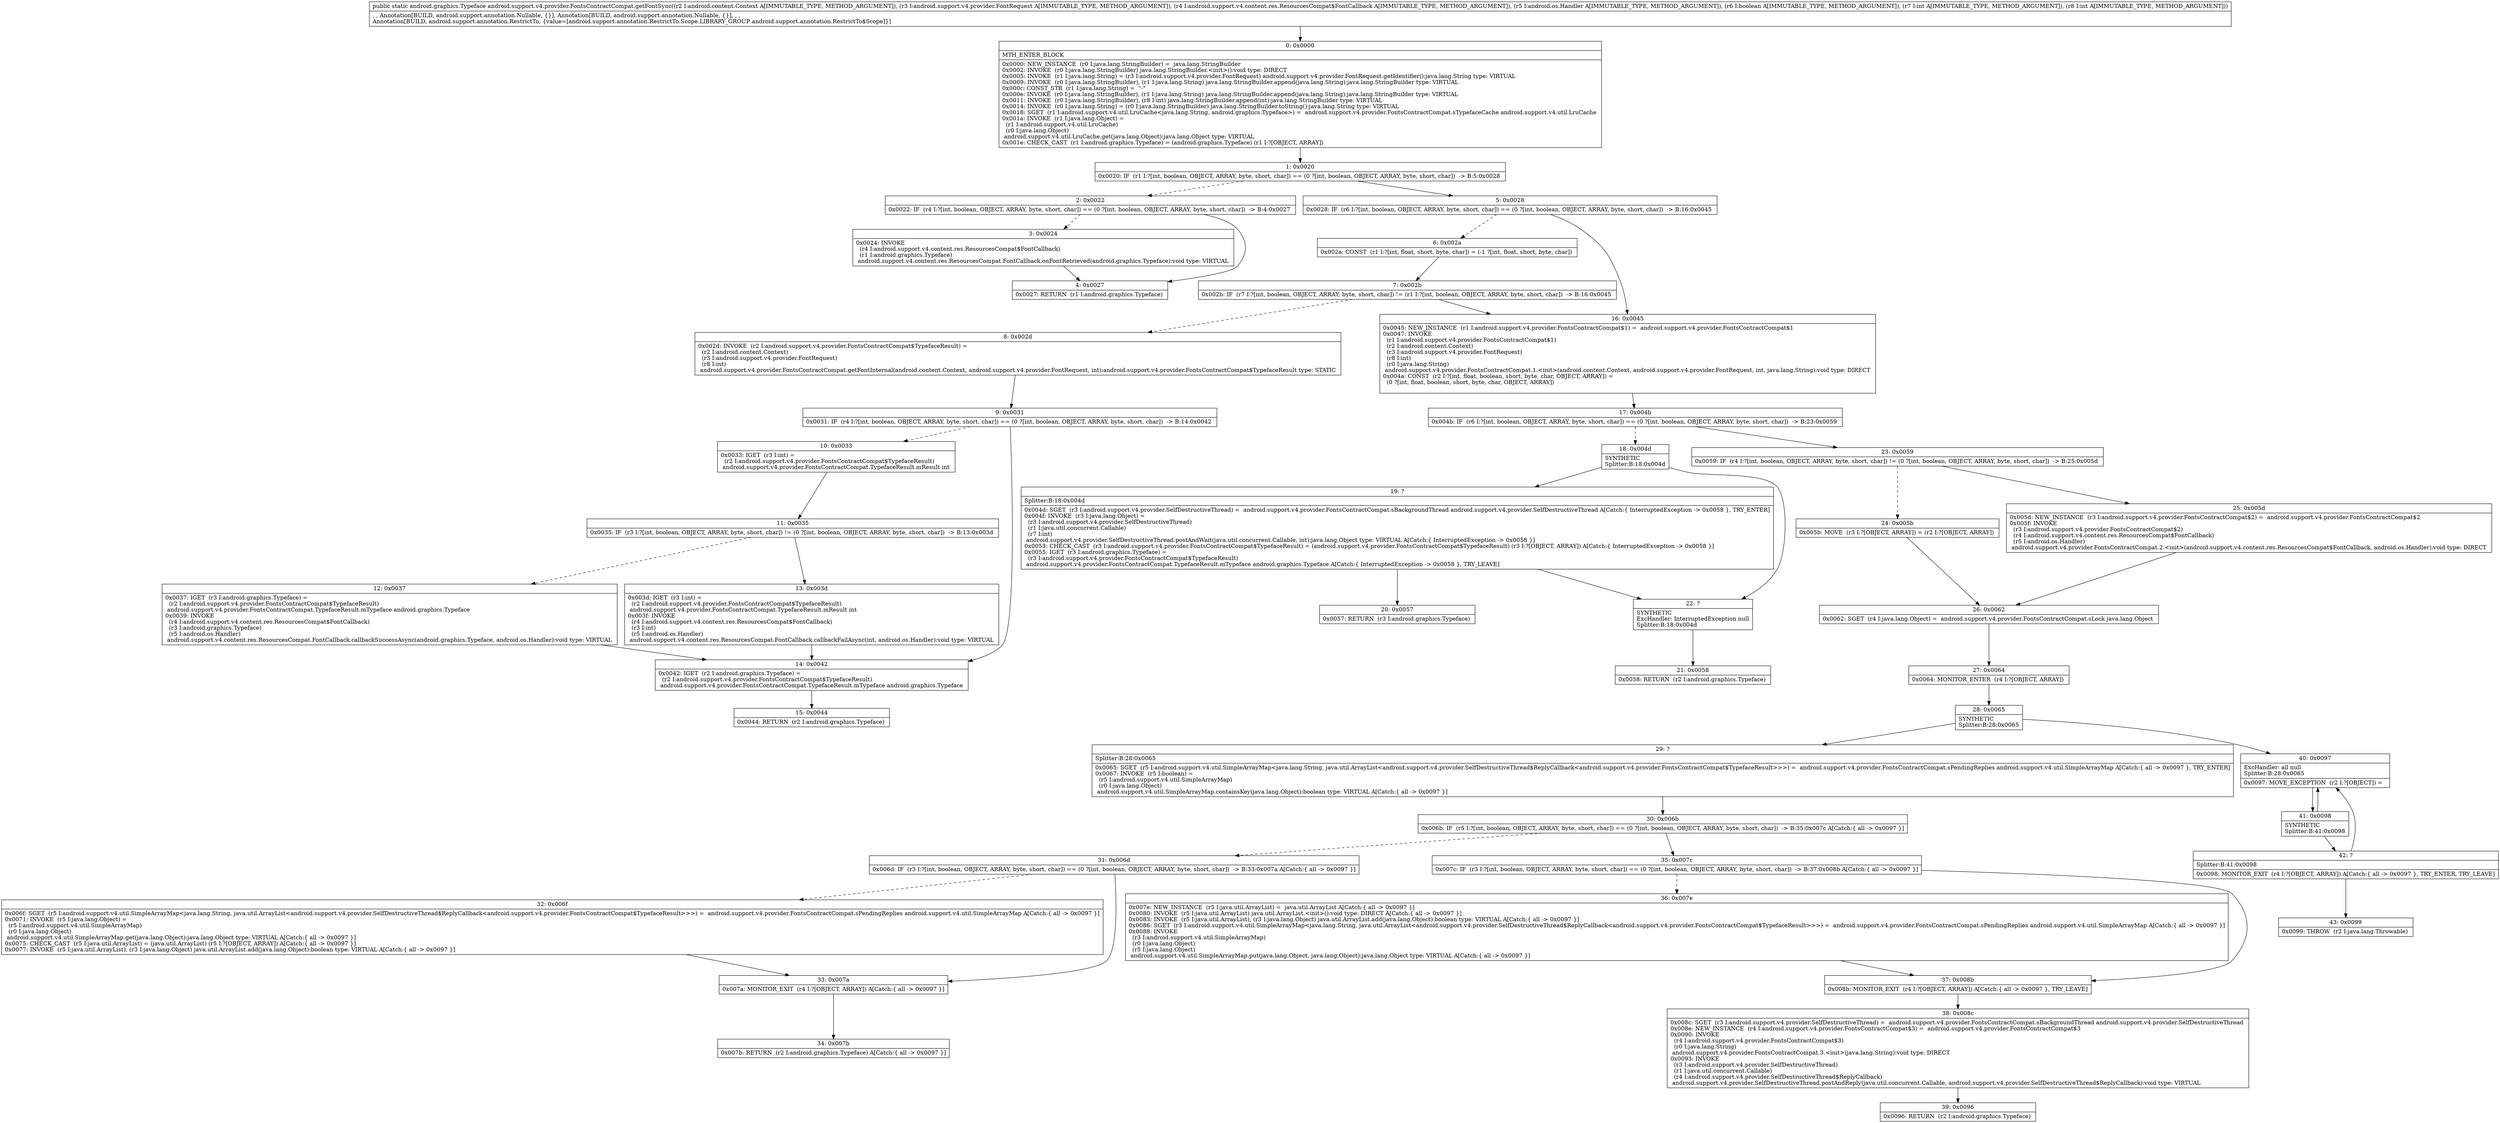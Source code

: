 digraph "CFG forandroid.support.v4.provider.FontsContractCompat.getFontSync(Landroid\/content\/Context;Landroid\/support\/v4\/provider\/FontRequest;Landroid\/support\/v4\/content\/res\/ResourcesCompat$FontCallback;Landroid\/os\/Handler;ZII)Landroid\/graphics\/Typeface;" {
Node_0 [shape=record,label="{0\:\ 0x0000|MTH_ENTER_BLOCK\l|0x0000: NEW_INSTANCE  (r0 I:java.lang.StringBuilder) =  java.lang.StringBuilder \l0x0002: INVOKE  (r0 I:java.lang.StringBuilder) java.lang.StringBuilder.\<init\>():void type: DIRECT \l0x0005: INVOKE  (r1 I:java.lang.String) = (r3 I:android.support.v4.provider.FontRequest) android.support.v4.provider.FontRequest.getIdentifier():java.lang.String type: VIRTUAL \l0x0009: INVOKE  (r0 I:java.lang.StringBuilder), (r1 I:java.lang.String) java.lang.StringBuilder.append(java.lang.String):java.lang.StringBuilder type: VIRTUAL \l0x000c: CONST_STR  (r1 I:java.lang.String) =  \"\-\" \l0x000e: INVOKE  (r0 I:java.lang.StringBuilder), (r1 I:java.lang.String) java.lang.StringBuilder.append(java.lang.String):java.lang.StringBuilder type: VIRTUAL \l0x0011: INVOKE  (r0 I:java.lang.StringBuilder), (r8 I:int) java.lang.StringBuilder.append(int):java.lang.StringBuilder type: VIRTUAL \l0x0014: INVOKE  (r0 I:java.lang.String) = (r0 I:java.lang.StringBuilder) java.lang.StringBuilder.toString():java.lang.String type: VIRTUAL \l0x0018: SGET  (r1 I:android.support.v4.util.LruCache\<java.lang.String, android.graphics.Typeface\>) =  android.support.v4.provider.FontsContractCompat.sTypefaceCache android.support.v4.util.LruCache \l0x001a: INVOKE  (r1 I:java.lang.Object) = \l  (r1 I:android.support.v4.util.LruCache)\l  (r0 I:java.lang.Object)\l android.support.v4.util.LruCache.get(java.lang.Object):java.lang.Object type: VIRTUAL \l0x001e: CHECK_CAST  (r1 I:android.graphics.Typeface) = (android.graphics.Typeface) (r1 I:?[OBJECT, ARRAY]) \l}"];
Node_1 [shape=record,label="{1\:\ 0x0020|0x0020: IF  (r1 I:?[int, boolean, OBJECT, ARRAY, byte, short, char]) == (0 ?[int, boolean, OBJECT, ARRAY, byte, short, char])  \-\> B:5:0x0028 \l}"];
Node_2 [shape=record,label="{2\:\ 0x0022|0x0022: IF  (r4 I:?[int, boolean, OBJECT, ARRAY, byte, short, char]) == (0 ?[int, boolean, OBJECT, ARRAY, byte, short, char])  \-\> B:4:0x0027 \l}"];
Node_3 [shape=record,label="{3\:\ 0x0024|0x0024: INVOKE  \l  (r4 I:android.support.v4.content.res.ResourcesCompat$FontCallback)\l  (r1 I:android.graphics.Typeface)\l android.support.v4.content.res.ResourcesCompat.FontCallback.onFontRetrieved(android.graphics.Typeface):void type: VIRTUAL \l}"];
Node_4 [shape=record,label="{4\:\ 0x0027|0x0027: RETURN  (r1 I:android.graphics.Typeface) \l}"];
Node_5 [shape=record,label="{5\:\ 0x0028|0x0028: IF  (r6 I:?[int, boolean, OBJECT, ARRAY, byte, short, char]) == (0 ?[int, boolean, OBJECT, ARRAY, byte, short, char])  \-\> B:16:0x0045 \l}"];
Node_6 [shape=record,label="{6\:\ 0x002a|0x002a: CONST  (r1 I:?[int, float, short, byte, char]) = (\-1 ?[int, float, short, byte, char]) \l}"];
Node_7 [shape=record,label="{7\:\ 0x002b|0x002b: IF  (r7 I:?[int, boolean, OBJECT, ARRAY, byte, short, char]) != (r1 I:?[int, boolean, OBJECT, ARRAY, byte, short, char])  \-\> B:16:0x0045 \l}"];
Node_8 [shape=record,label="{8\:\ 0x002d|0x002d: INVOKE  (r2 I:android.support.v4.provider.FontsContractCompat$TypefaceResult) = \l  (r2 I:android.content.Context)\l  (r3 I:android.support.v4.provider.FontRequest)\l  (r8 I:int)\l android.support.v4.provider.FontsContractCompat.getFontInternal(android.content.Context, android.support.v4.provider.FontRequest, int):android.support.v4.provider.FontsContractCompat$TypefaceResult type: STATIC \l}"];
Node_9 [shape=record,label="{9\:\ 0x0031|0x0031: IF  (r4 I:?[int, boolean, OBJECT, ARRAY, byte, short, char]) == (0 ?[int, boolean, OBJECT, ARRAY, byte, short, char])  \-\> B:14:0x0042 \l}"];
Node_10 [shape=record,label="{10\:\ 0x0033|0x0033: IGET  (r3 I:int) = \l  (r2 I:android.support.v4.provider.FontsContractCompat$TypefaceResult)\l android.support.v4.provider.FontsContractCompat.TypefaceResult.mResult int \l}"];
Node_11 [shape=record,label="{11\:\ 0x0035|0x0035: IF  (r3 I:?[int, boolean, OBJECT, ARRAY, byte, short, char]) != (0 ?[int, boolean, OBJECT, ARRAY, byte, short, char])  \-\> B:13:0x003d \l}"];
Node_12 [shape=record,label="{12\:\ 0x0037|0x0037: IGET  (r3 I:android.graphics.Typeface) = \l  (r2 I:android.support.v4.provider.FontsContractCompat$TypefaceResult)\l android.support.v4.provider.FontsContractCompat.TypefaceResult.mTypeface android.graphics.Typeface \l0x0039: INVOKE  \l  (r4 I:android.support.v4.content.res.ResourcesCompat$FontCallback)\l  (r3 I:android.graphics.Typeface)\l  (r5 I:android.os.Handler)\l android.support.v4.content.res.ResourcesCompat.FontCallback.callbackSuccessAsync(android.graphics.Typeface, android.os.Handler):void type: VIRTUAL \l}"];
Node_13 [shape=record,label="{13\:\ 0x003d|0x003d: IGET  (r3 I:int) = \l  (r2 I:android.support.v4.provider.FontsContractCompat$TypefaceResult)\l android.support.v4.provider.FontsContractCompat.TypefaceResult.mResult int \l0x003f: INVOKE  \l  (r4 I:android.support.v4.content.res.ResourcesCompat$FontCallback)\l  (r3 I:int)\l  (r5 I:android.os.Handler)\l android.support.v4.content.res.ResourcesCompat.FontCallback.callbackFailAsync(int, android.os.Handler):void type: VIRTUAL \l}"];
Node_14 [shape=record,label="{14\:\ 0x0042|0x0042: IGET  (r2 I:android.graphics.Typeface) = \l  (r2 I:android.support.v4.provider.FontsContractCompat$TypefaceResult)\l android.support.v4.provider.FontsContractCompat.TypefaceResult.mTypeface android.graphics.Typeface \l}"];
Node_15 [shape=record,label="{15\:\ 0x0044|0x0044: RETURN  (r2 I:android.graphics.Typeface) \l}"];
Node_16 [shape=record,label="{16\:\ 0x0045|0x0045: NEW_INSTANCE  (r1 I:android.support.v4.provider.FontsContractCompat$1) =  android.support.v4.provider.FontsContractCompat$1 \l0x0047: INVOKE  \l  (r1 I:android.support.v4.provider.FontsContractCompat$1)\l  (r2 I:android.content.Context)\l  (r3 I:android.support.v4.provider.FontRequest)\l  (r8 I:int)\l  (r0 I:java.lang.String)\l android.support.v4.provider.FontsContractCompat.1.\<init\>(android.content.Context, android.support.v4.provider.FontRequest, int, java.lang.String):void type: DIRECT \l0x004a: CONST  (r2 I:?[int, float, boolean, short, byte, char, OBJECT, ARRAY]) = \l  (0 ?[int, float, boolean, short, byte, char, OBJECT, ARRAY])\l \l}"];
Node_17 [shape=record,label="{17\:\ 0x004b|0x004b: IF  (r6 I:?[int, boolean, OBJECT, ARRAY, byte, short, char]) == (0 ?[int, boolean, OBJECT, ARRAY, byte, short, char])  \-\> B:23:0x0059 \l}"];
Node_18 [shape=record,label="{18\:\ 0x004d|SYNTHETIC\lSplitter:B:18:0x004d\l}"];
Node_19 [shape=record,label="{19\:\ ?|Splitter:B:18:0x004d\l|0x004d: SGET  (r3 I:android.support.v4.provider.SelfDestructiveThread) =  android.support.v4.provider.FontsContractCompat.sBackgroundThread android.support.v4.provider.SelfDestructiveThread A[Catch:\{ InterruptedException \-\> 0x0058 \}, TRY_ENTER]\l0x004f: INVOKE  (r3 I:java.lang.Object) = \l  (r3 I:android.support.v4.provider.SelfDestructiveThread)\l  (r1 I:java.util.concurrent.Callable)\l  (r7 I:int)\l android.support.v4.provider.SelfDestructiveThread.postAndWait(java.util.concurrent.Callable, int):java.lang.Object type: VIRTUAL A[Catch:\{ InterruptedException \-\> 0x0058 \}]\l0x0053: CHECK_CAST  (r3 I:android.support.v4.provider.FontsContractCompat$TypefaceResult) = (android.support.v4.provider.FontsContractCompat$TypefaceResult) (r3 I:?[OBJECT, ARRAY]) A[Catch:\{ InterruptedException \-\> 0x0058 \}]\l0x0055: IGET  (r3 I:android.graphics.Typeface) = \l  (r3 I:android.support.v4.provider.FontsContractCompat$TypefaceResult)\l android.support.v4.provider.FontsContractCompat.TypefaceResult.mTypeface android.graphics.Typeface A[Catch:\{ InterruptedException \-\> 0x0058 \}, TRY_LEAVE]\l}"];
Node_20 [shape=record,label="{20\:\ 0x0057|0x0057: RETURN  (r3 I:android.graphics.Typeface) \l}"];
Node_21 [shape=record,label="{21\:\ 0x0058|0x0058: RETURN  (r2 I:android.graphics.Typeface) \l}"];
Node_22 [shape=record,label="{22\:\ ?|SYNTHETIC\lExcHandler: InterruptedException null\lSplitter:B:18:0x004d\l}"];
Node_23 [shape=record,label="{23\:\ 0x0059|0x0059: IF  (r4 I:?[int, boolean, OBJECT, ARRAY, byte, short, char]) != (0 ?[int, boolean, OBJECT, ARRAY, byte, short, char])  \-\> B:25:0x005d \l}"];
Node_24 [shape=record,label="{24\:\ 0x005b|0x005b: MOVE  (r3 I:?[OBJECT, ARRAY]) = (r2 I:?[OBJECT, ARRAY]) \l}"];
Node_25 [shape=record,label="{25\:\ 0x005d|0x005d: NEW_INSTANCE  (r3 I:android.support.v4.provider.FontsContractCompat$2) =  android.support.v4.provider.FontsContractCompat$2 \l0x005f: INVOKE  \l  (r3 I:android.support.v4.provider.FontsContractCompat$2)\l  (r4 I:android.support.v4.content.res.ResourcesCompat$FontCallback)\l  (r5 I:android.os.Handler)\l android.support.v4.provider.FontsContractCompat.2.\<init\>(android.support.v4.content.res.ResourcesCompat$FontCallback, android.os.Handler):void type: DIRECT \l}"];
Node_26 [shape=record,label="{26\:\ 0x0062|0x0062: SGET  (r4 I:java.lang.Object) =  android.support.v4.provider.FontsContractCompat.sLock java.lang.Object \l}"];
Node_27 [shape=record,label="{27\:\ 0x0064|0x0064: MONITOR_ENTER  (r4 I:?[OBJECT, ARRAY]) \l}"];
Node_28 [shape=record,label="{28\:\ 0x0065|SYNTHETIC\lSplitter:B:28:0x0065\l}"];
Node_29 [shape=record,label="{29\:\ ?|Splitter:B:28:0x0065\l|0x0065: SGET  (r5 I:android.support.v4.util.SimpleArrayMap\<java.lang.String, java.util.ArrayList\<android.support.v4.provider.SelfDestructiveThread$ReplyCallback\<android.support.v4.provider.FontsContractCompat$TypefaceResult\>\>\>) =  android.support.v4.provider.FontsContractCompat.sPendingReplies android.support.v4.util.SimpleArrayMap A[Catch:\{ all \-\> 0x0097 \}, TRY_ENTER]\l0x0067: INVOKE  (r5 I:boolean) = \l  (r5 I:android.support.v4.util.SimpleArrayMap)\l  (r0 I:java.lang.Object)\l android.support.v4.util.SimpleArrayMap.containsKey(java.lang.Object):boolean type: VIRTUAL A[Catch:\{ all \-\> 0x0097 \}]\l}"];
Node_30 [shape=record,label="{30\:\ 0x006b|0x006b: IF  (r5 I:?[int, boolean, OBJECT, ARRAY, byte, short, char]) == (0 ?[int, boolean, OBJECT, ARRAY, byte, short, char])  \-\> B:35:0x007c A[Catch:\{ all \-\> 0x0097 \}]\l}"];
Node_31 [shape=record,label="{31\:\ 0x006d|0x006d: IF  (r3 I:?[int, boolean, OBJECT, ARRAY, byte, short, char]) == (0 ?[int, boolean, OBJECT, ARRAY, byte, short, char])  \-\> B:33:0x007a A[Catch:\{ all \-\> 0x0097 \}]\l}"];
Node_32 [shape=record,label="{32\:\ 0x006f|0x006f: SGET  (r5 I:android.support.v4.util.SimpleArrayMap\<java.lang.String, java.util.ArrayList\<android.support.v4.provider.SelfDestructiveThread$ReplyCallback\<android.support.v4.provider.FontsContractCompat$TypefaceResult\>\>\>) =  android.support.v4.provider.FontsContractCompat.sPendingReplies android.support.v4.util.SimpleArrayMap A[Catch:\{ all \-\> 0x0097 \}]\l0x0071: INVOKE  (r5 I:java.lang.Object) = \l  (r5 I:android.support.v4.util.SimpleArrayMap)\l  (r0 I:java.lang.Object)\l android.support.v4.util.SimpleArrayMap.get(java.lang.Object):java.lang.Object type: VIRTUAL A[Catch:\{ all \-\> 0x0097 \}]\l0x0075: CHECK_CAST  (r5 I:java.util.ArrayList) = (java.util.ArrayList) (r5 I:?[OBJECT, ARRAY]) A[Catch:\{ all \-\> 0x0097 \}]\l0x0077: INVOKE  (r5 I:java.util.ArrayList), (r3 I:java.lang.Object) java.util.ArrayList.add(java.lang.Object):boolean type: VIRTUAL A[Catch:\{ all \-\> 0x0097 \}]\l}"];
Node_33 [shape=record,label="{33\:\ 0x007a|0x007a: MONITOR_EXIT  (r4 I:?[OBJECT, ARRAY]) A[Catch:\{ all \-\> 0x0097 \}]\l}"];
Node_34 [shape=record,label="{34\:\ 0x007b|0x007b: RETURN  (r2 I:android.graphics.Typeface) A[Catch:\{ all \-\> 0x0097 \}]\l}"];
Node_35 [shape=record,label="{35\:\ 0x007c|0x007c: IF  (r3 I:?[int, boolean, OBJECT, ARRAY, byte, short, char]) == (0 ?[int, boolean, OBJECT, ARRAY, byte, short, char])  \-\> B:37:0x008b A[Catch:\{ all \-\> 0x0097 \}]\l}"];
Node_36 [shape=record,label="{36\:\ 0x007e|0x007e: NEW_INSTANCE  (r5 I:java.util.ArrayList) =  java.util.ArrayList A[Catch:\{ all \-\> 0x0097 \}]\l0x0080: INVOKE  (r5 I:java.util.ArrayList) java.util.ArrayList.\<init\>():void type: DIRECT A[Catch:\{ all \-\> 0x0097 \}]\l0x0083: INVOKE  (r5 I:java.util.ArrayList), (r3 I:java.lang.Object) java.util.ArrayList.add(java.lang.Object):boolean type: VIRTUAL A[Catch:\{ all \-\> 0x0097 \}]\l0x0086: SGET  (r3 I:android.support.v4.util.SimpleArrayMap\<java.lang.String, java.util.ArrayList\<android.support.v4.provider.SelfDestructiveThread$ReplyCallback\<android.support.v4.provider.FontsContractCompat$TypefaceResult\>\>\>) =  android.support.v4.provider.FontsContractCompat.sPendingReplies android.support.v4.util.SimpleArrayMap A[Catch:\{ all \-\> 0x0097 \}]\l0x0088: INVOKE  \l  (r3 I:android.support.v4.util.SimpleArrayMap)\l  (r0 I:java.lang.Object)\l  (r5 I:java.lang.Object)\l android.support.v4.util.SimpleArrayMap.put(java.lang.Object, java.lang.Object):java.lang.Object type: VIRTUAL A[Catch:\{ all \-\> 0x0097 \}]\l}"];
Node_37 [shape=record,label="{37\:\ 0x008b|0x008b: MONITOR_EXIT  (r4 I:?[OBJECT, ARRAY]) A[Catch:\{ all \-\> 0x0097 \}, TRY_LEAVE]\l}"];
Node_38 [shape=record,label="{38\:\ 0x008c|0x008c: SGET  (r3 I:android.support.v4.provider.SelfDestructiveThread) =  android.support.v4.provider.FontsContractCompat.sBackgroundThread android.support.v4.provider.SelfDestructiveThread \l0x008e: NEW_INSTANCE  (r4 I:android.support.v4.provider.FontsContractCompat$3) =  android.support.v4.provider.FontsContractCompat$3 \l0x0090: INVOKE  \l  (r4 I:android.support.v4.provider.FontsContractCompat$3)\l  (r0 I:java.lang.String)\l android.support.v4.provider.FontsContractCompat.3.\<init\>(java.lang.String):void type: DIRECT \l0x0093: INVOKE  \l  (r3 I:android.support.v4.provider.SelfDestructiveThread)\l  (r1 I:java.util.concurrent.Callable)\l  (r4 I:android.support.v4.provider.SelfDestructiveThread$ReplyCallback)\l android.support.v4.provider.SelfDestructiveThread.postAndReply(java.util.concurrent.Callable, android.support.v4.provider.SelfDestructiveThread$ReplyCallback):void type: VIRTUAL \l}"];
Node_39 [shape=record,label="{39\:\ 0x0096|0x0096: RETURN  (r2 I:android.graphics.Typeface) \l}"];
Node_40 [shape=record,label="{40\:\ 0x0097|ExcHandler: all null\lSplitter:B:28:0x0065\l|0x0097: MOVE_EXCEPTION  (r2 I:?[OBJECT]) =  \l}"];
Node_41 [shape=record,label="{41\:\ 0x0098|SYNTHETIC\lSplitter:B:41:0x0098\l}"];
Node_42 [shape=record,label="{42\:\ ?|Splitter:B:41:0x0098\l|0x0098: MONITOR_EXIT  (r4 I:?[OBJECT, ARRAY]) A[Catch:\{ all \-\> 0x0097 \}, TRY_ENTER, TRY_LEAVE]\l}"];
Node_43 [shape=record,label="{43\:\ 0x0099|0x0099: THROW  (r2 I:java.lang.Throwable) \l}"];
MethodNode[shape=record,label="{public static android.graphics.Typeface android.support.v4.provider.FontsContractCompat.getFontSync((r2 I:android.content.Context A[IMMUTABLE_TYPE, METHOD_ARGUMENT]), (r3 I:android.support.v4.provider.FontRequest A[IMMUTABLE_TYPE, METHOD_ARGUMENT]), (r4 I:android.support.v4.content.res.ResourcesCompat$FontCallback A[IMMUTABLE_TYPE, METHOD_ARGUMENT]), (r5 I:android.os.Handler A[IMMUTABLE_TYPE, METHOD_ARGUMENT]), (r6 I:boolean A[IMMUTABLE_TYPE, METHOD_ARGUMENT]), (r7 I:int A[IMMUTABLE_TYPE, METHOD_ARGUMENT]), (r8 I:int A[IMMUTABLE_TYPE, METHOD_ARGUMENT]))  | , , Annotation[BUILD, android.support.annotation.Nullable, \{\}], Annotation[BUILD, android.support.annotation.Nullable, \{\}], , , \lAnnotation[BUILD, android.support.annotation.RestrictTo, \{value=[android.support.annotation.RestrictTo.Scope.LIBRARY_GROUP android.support.annotation.RestrictTo$Scope]\}]\l}"];
MethodNode -> Node_0;
Node_0 -> Node_1;
Node_1 -> Node_2[style=dashed];
Node_1 -> Node_5;
Node_2 -> Node_3[style=dashed];
Node_2 -> Node_4;
Node_3 -> Node_4;
Node_5 -> Node_6[style=dashed];
Node_5 -> Node_16;
Node_6 -> Node_7;
Node_7 -> Node_8[style=dashed];
Node_7 -> Node_16;
Node_8 -> Node_9;
Node_9 -> Node_10[style=dashed];
Node_9 -> Node_14;
Node_10 -> Node_11;
Node_11 -> Node_12[style=dashed];
Node_11 -> Node_13;
Node_12 -> Node_14;
Node_13 -> Node_14;
Node_14 -> Node_15;
Node_16 -> Node_17;
Node_17 -> Node_18[style=dashed];
Node_17 -> Node_23;
Node_18 -> Node_19;
Node_18 -> Node_22;
Node_19 -> Node_20;
Node_19 -> Node_22;
Node_22 -> Node_21;
Node_23 -> Node_24[style=dashed];
Node_23 -> Node_25;
Node_24 -> Node_26;
Node_25 -> Node_26;
Node_26 -> Node_27;
Node_27 -> Node_28;
Node_28 -> Node_29;
Node_28 -> Node_40;
Node_29 -> Node_30;
Node_30 -> Node_31[style=dashed];
Node_30 -> Node_35;
Node_31 -> Node_32[style=dashed];
Node_31 -> Node_33;
Node_32 -> Node_33;
Node_33 -> Node_34;
Node_35 -> Node_36[style=dashed];
Node_35 -> Node_37;
Node_36 -> Node_37;
Node_37 -> Node_38;
Node_38 -> Node_39;
Node_40 -> Node_41;
Node_41 -> Node_42;
Node_41 -> Node_40;
Node_42 -> Node_43;
Node_42 -> Node_40;
}

